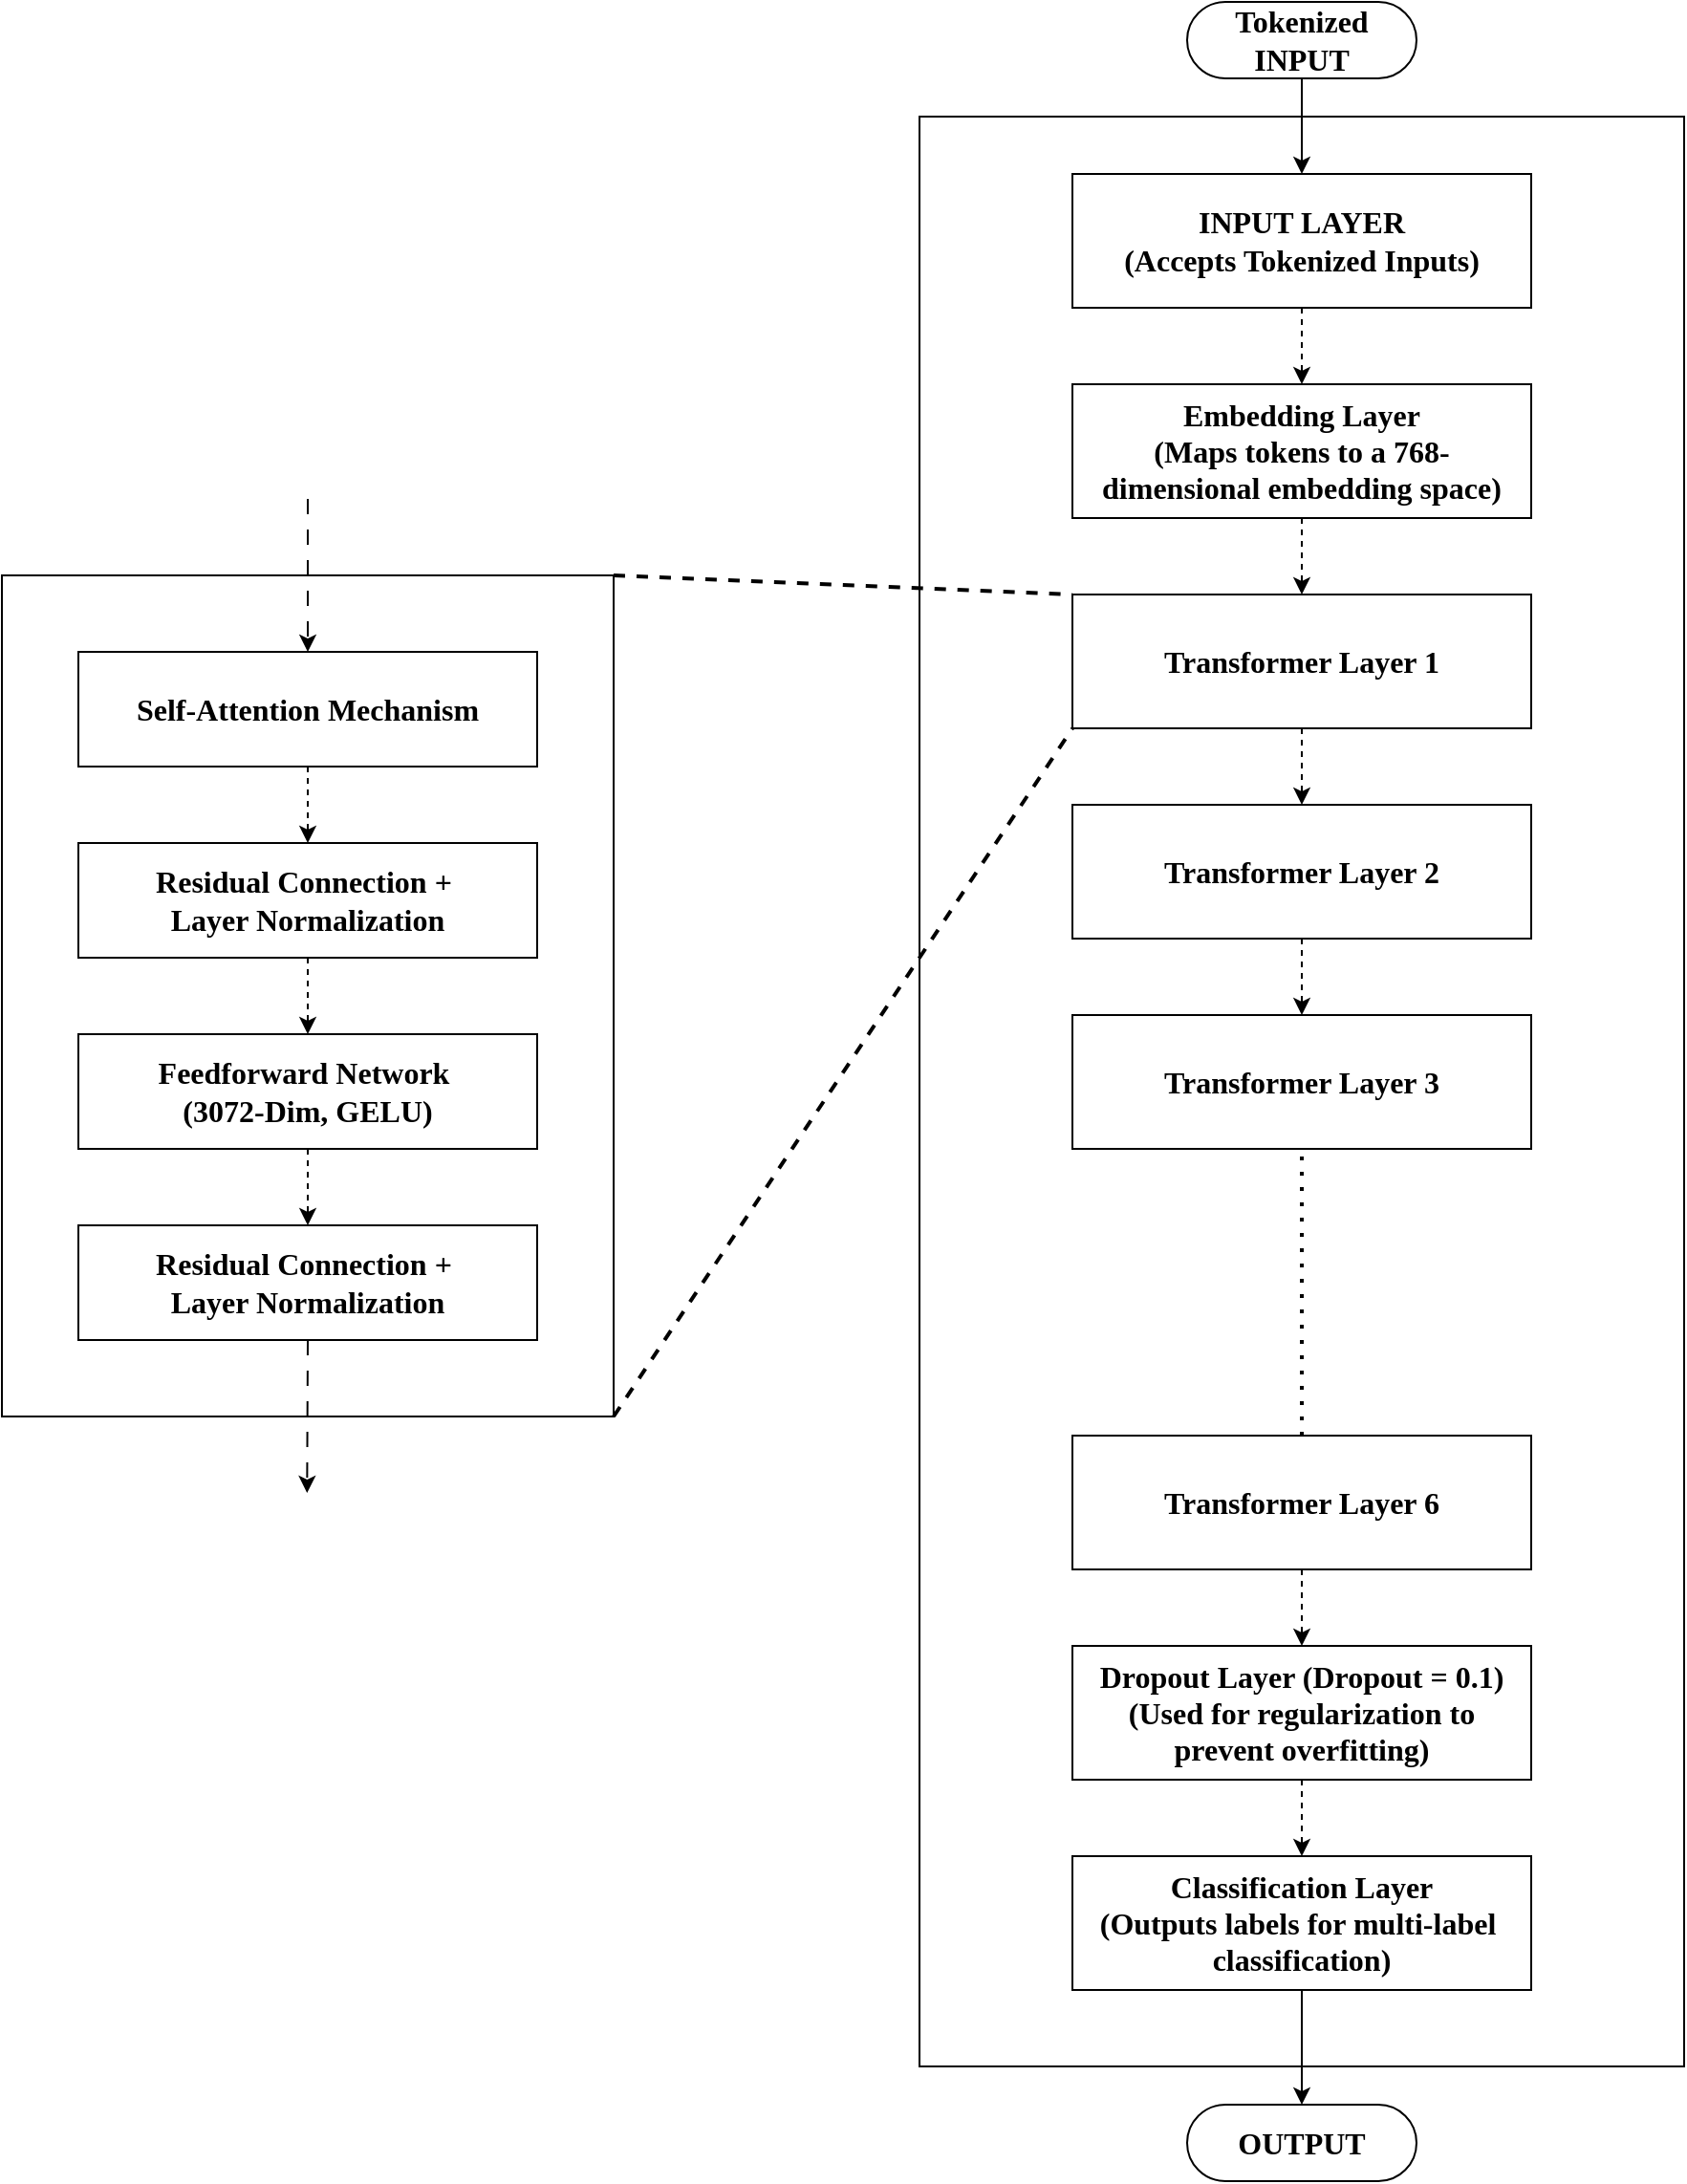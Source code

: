 <mxfile version="25.0.1">
  <diagram name="Page-1" id="2lpwRJjERxBRYrratHB7">
    <mxGraphModel dx="1987" dy="1726" grid="1" gridSize="10" guides="1" tooltips="1" connect="1" arrows="1" fold="1" page="1" pageScale="1" pageWidth="850" pageHeight="1100" math="0" shadow="0">
      <root>
        <mxCell id="0" />
        <mxCell id="1" parent="0" />
        <mxCell id="DJbvpwouwKzjOb6iYVIW-1" value="" style="rounded=0;fontFamily=Times New Roman;fontSize=16;fontStyle=1;spacing=12;whiteSpace=wrap;html=1;labelBackgroundColor=none;textShadow=0;horizontal=1;" parent="1" vertex="1">
          <mxGeometry x="240" y="40" width="400" height="1020" as="geometry" />
        </mxCell>
        <mxCell id="DJbvpwouwKzjOb6iYVIW-2" value="INPUT LAYER&lt;br&gt;(Accepts Tokenized Inputs)" style="rounded=0;fontFamily=Times New Roman;fontSize=16;fontStyle=1;spacing=12;whiteSpace=wrap;html=1;labelBackgroundColor=none;textShadow=0;horizontal=1;" parent="1" vertex="1">
          <mxGeometry x="320" y="70" width="240" height="70" as="geometry" />
        </mxCell>
        <mxCell id="DJbvpwouwKzjOb6iYVIW-3" value="Embedding Layer&lt;br&gt;(Maps tokens to a 768-dimensional embedding space)" style="rounded=0;fontFamily=Times New Roman;fontSize=16;fontStyle=1;spacing=12;whiteSpace=wrap;html=1;labelBackgroundColor=none;textShadow=0;horizontal=1;" parent="1" vertex="1">
          <mxGeometry x="320" y="180" width="240" height="70" as="geometry" />
        </mxCell>
        <mxCell id="DJbvpwouwKzjOb6iYVIW-4" value="Transformer Layer 1" style="rounded=0;fontFamily=Times New Roman;fontSize=16;fontStyle=1;spacing=12;whiteSpace=wrap;html=1;labelBackgroundColor=none;textShadow=0;horizontal=1;" parent="1" vertex="1">
          <mxGeometry x="320" y="290" width="240" height="70" as="geometry" />
        </mxCell>
        <mxCell id="DJbvpwouwKzjOb6iYVIW-5" value="Transformer Layer 2" style="rounded=0;fontFamily=Times New Roman;fontSize=16;fontStyle=1;spacing=12;whiteSpace=wrap;html=1;labelBackgroundColor=none;textShadow=0;horizontal=1;" parent="1" vertex="1">
          <mxGeometry x="320" y="400" width="240" height="70" as="geometry" />
        </mxCell>
        <mxCell id="DJbvpwouwKzjOb6iYVIW-6" value="Transformer Layer 3" style="rounded=0;fontFamily=Times New Roman;fontSize=16;fontStyle=1;spacing=12;whiteSpace=wrap;html=1;labelBackgroundColor=none;textShadow=0;horizontal=1;" parent="1" vertex="1">
          <mxGeometry x="320" y="510" width="240" height="70" as="geometry" />
        </mxCell>
        <mxCell id="DJbvpwouwKzjOb6iYVIW-8" value="Transformer Layer 6" style="rounded=0;fontFamily=Times New Roman;fontSize=16;fontStyle=1;spacing=12;whiteSpace=wrap;html=1;labelBackgroundColor=none;textShadow=0;horizontal=1;" parent="1" vertex="1">
          <mxGeometry x="320" y="730" width="240" height="70" as="geometry" />
        </mxCell>
        <mxCell id="DJbvpwouwKzjOb6iYVIW-10" value="Dropout Layer (Dropout = 0.1)&lt;br&gt;(Used for regularization to prevent overfitting)" style="rounded=0;fontFamily=Times New Roman;fontSize=16;fontStyle=1;spacing=12;whiteSpace=wrap;html=1;labelBackgroundColor=none;textShadow=0;horizontal=1;" parent="1" vertex="1">
          <mxGeometry x="320" y="840" width="240" height="70" as="geometry" />
        </mxCell>
        <mxCell id="DJbvpwouwKzjOb6iYVIW-11" value="Classification Layer&lt;br&gt;(Outputs labels for multi-label&amp;nbsp;&lt;br&gt;classification)" style="rounded=0;fontFamily=Times New Roman;fontSize=16;fontStyle=1;spacing=12;whiteSpace=wrap;html=1;labelBackgroundColor=none;textShadow=0;horizontal=1;" parent="1" vertex="1">
          <mxGeometry x="320" y="950" width="240" height="70" as="geometry" />
        </mxCell>
        <mxCell id="DJbvpwouwKzjOb6iYVIW-12" value="" style="edgeStyle=orthogonalEdgeStyle;rounded=0;orthogonalLoop=1;jettySize=auto;exitX=0.5;exitY=1;exitDx=0;exitDy=0;fontFamily=Times New Roman;fontSize=16;fontStyle=1;spacing=12;html=1;labelBackgroundColor=none;textShadow=0;horizontal=1;" parent="1" source="DJbvpwouwKzjOb6iYVIW-1" target="DJbvpwouwKzjOb6iYVIW-1" edge="1">
          <mxGeometry relative="1" as="geometry" />
        </mxCell>
        <mxCell id="DJbvpwouwKzjOb6iYVIW-13" value="" style="endArrow=classic;rounded=0;exitX=0.5;exitY=1;exitDx=0;exitDy=0;entryX=0.5;entryY=0;entryDx=0;entryDy=0;dashed=1;fontFamily=Times New Roman;fontSize=16;fontStyle=1;spacing=12;html=1;labelBackgroundColor=none;textShadow=0;horizontal=1;" parent="1" source="DJbvpwouwKzjOb6iYVIW-2" target="DJbvpwouwKzjOb6iYVIW-3" edge="1">
          <mxGeometry width="50" height="50" relative="1" as="geometry">
            <mxPoint x="380" y="390" as="sourcePoint" />
            <mxPoint x="430" y="340" as="targetPoint" />
          </mxGeometry>
        </mxCell>
        <mxCell id="DJbvpwouwKzjOb6iYVIW-14" value="" style="endArrow=classic;rounded=0;exitX=0.5;exitY=1;exitDx=0;exitDy=0;entryX=0.5;entryY=0;entryDx=0;entryDy=0;dashed=1;fontFamily=Times New Roman;fontSize=16;fontStyle=1;spacing=12;html=1;labelBackgroundColor=none;textShadow=0;horizontal=1;" parent="1" source="DJbvpwouwKzjOb6iYVIW-3" target="DJbvpwouwKzjOb6iYVIW-4" edge="1">
          <mxGeometry width="50" height="50" relative="1" as="geometry">
            <mxPoint x="450" y="150" as="sourcePoint" />
            <mxPoint x="450" y="190" as="targetPoint" />
          </mxGeometry>
        </mxCell>
        <mxCell id="DJbvpwouwKzjOb6iYVIW-15" value="" style="endArrow=classic;rounded=0;exitX=0.5;exitY=1;exitDx=0;exitDy=0;entryX=0.5;entryY=0;entryDx=0;entryDy=0;dashed=1;fontFamily=Times New Roman;fontSize=16;fontStyle=1;spacing=12;html=1;labelBackgroundColor=none;textShadow=0;horizontal=1;" parent="1" source="DJbvpwouwKzjOb6iYVIW-4" target="DJbvpwouwKzjOb6iYVIW-5" edge="1">
          <mxGeometry width="50" height="50" relative="1" as="geometry">
            <mxPoint x="450" y="260" as="sourcePoint" />
            <mxPoint x="450" y="300" as="targetPoint" />
          </mxGeometry>
        </mxCell>
        <mxCell id="DJbvpwouwKzjOb6iYVIW-16" value="" style="endArrow=classic;rounded=0;exitX=0.5;exitY=1;exitDx=0;exitDy=0;entryX=0.5;entryY=0;entryDx=0;entryDy=0;dashed=1;fontFamily=Times New Roman;fontSize=16;fontStyle=1;spacing=12;html=1;labelBackgroundColor=none;textShadow=0;horizontal=1;" parent="1" source="DJbvpwouwKzjOb6iYVIW-5" target="DJbvpwouwKzjOb6iYVIW-6" edge="1">
          <mxGeometry width="50" height="50" relative="1" as="geometry">
            <mxPoint x="450" y="370" as="sourcePoint" />
            <mxPoint x="450" y="410" as="targetPoint" />
          </mxGeometry>
        </mxCell>
        <mxCell id="DJbvpwouwKzjOb6iYVIW-18" value="" style="endArrow=none;dashed=1;dashPattern=1 3;strokeWidth=2;rounded=0;exitX=0.5;exitY=0;exitDx=0;exitDy=0;entryX=0.5;entryY=1;entryDx=0;entryDy=0;fontFamily=Times New Roman;fontSize=16;fontStyle=1;spacing=12;html=1;labelBackgroundColor=none;textShadow=0;horizontal=1;" parent="1" source="DJbvpwouwKzjOb6iYVIW-8" target="DJbvpwouwKzjOb6iYVIW-6" edge="1">
          <mxGeometry width="50" height="50" relative="1" as="geometry">
            <mxPoint x="410" y="800" as="sourcePoint" />
            <mxPoint x="460" y="750" as="targetPoint" />
          </mxGeometry>
        </mxCell>
        <mxCell id="DJbvpwouwKzjOb6iYVIW-19" value="" style="endArrow=classic;rounded=0;exitX=0.5;exitY=1;exitDx=0;exitDy=0;dashed=1;fontFamily=Times New Roman;fontSize=16;fontStyle=1;spacing=12;html=1;labelBackgroundColor=none;textShadow=0;horizontal=1;" parent="1" source="DJbvpwouwKzjOb6iYVIW-8" target="DJbvpwouwKzjOb6iYVIW-10" edge="1">
          <mxGeometry width="50" height="50" relative="1" as="geometry">
            <mxPoint x="450" y="480" as="sourcePoint" />
            <mxPoint x="450" y="520" as="targetPoint" />
          </mxGeometry>
        </mxCell>
        <mxCell id="DJbvpwouwKzjOb6iYVIW-20" value="" style="endArrow=classic;rounded=0;exitX=0.5;exitY=1;exitDx=0;exitDy=0;dashed=1;entryX=0.5;entryY=0;entryDx=0;entryDy=0;fontFamily=Times New Roman;fontSize=16;fontStyle=1;spacing=12;html=1;labelBackgroundColor=none;textShadow=0;horizontal=1;" parent="1" source="DJbvpwouwKzjOb6iYVIW-10" target="DJbvpwouwKzjOb6iYVIW-11" edge="1">
          <mxGeometry width="50" height="50" relative="1" as="geometry">
            <mxPoint x="450" y="810" as="sourcePoint" />
            <mxPoint x="450" y="850" as="targetPoint" />
          </mxGeometry>
        </mxCell>
        <mxCell id="DJbvpwouwKzjOb6iYVIW-21" value="Tokenized INPUT" style="rounded=1;arcSize=50;fontFamily=Times New Roman;fontSize=16;fontStyle=1;spacing=12;whiteSpace=wrap;html=1;labelBackgroundColor=none;textShadow=0;horizontal=1;" parent="1" vertex="1">
          <mxGeometry x="380" y="-20" width="120" height="40" as="geometry" />
        </mxCell>
        <mxCell id="DJbvpwouwKzjOb6iYVIW-22" value="OUTPUT" style="rounded=1;arcSize=50;fontFamily=Times New Roman;fontSize=16;fontStyle=1;spacing=12;whiteSpace=wrap;html=1;labelBackgroundColor=none;textShadow=0;horizontal=1;" parent="1" vertex="1">
          <mxGeometry x="380" y="1080" width="120" height="40" as="geometry" />
        </mxCell>
        <mxCell id="DJbvpwouwKzjOb6iYVIW-23" value="" style="endArrow=classic;rounded=0;entryX=0.5;entryY=0;entryDx=0;entryDy=0;exitX=0.5;exitY=1;exitDx=0;exitDy=0;fontFamily=Times New Roman;fontSize=16;fontStyle=1;spacing=12;html=1;labelBackgroundColor=none;textShadow=0;horizontal=1;" parent="1" source="DJbvpwouwKzjOb6iYVIW-21" target="DJbvpwouwKzjOb6iYVIW-2" edge="1">
          <mxGeometry width="50" height="50" relative="1" as="geometry">
            <mxPoint x="410" y="90" as="sourcePoint" />
            <mxPoint x="460" y="40" as="targetPoint" />
          </mxGeometry>
        </mxCell>
        <mxCell id="DJbvpwouwKzjOb6iYVIW-24" value="" style="endArrow=classic;rounded=0;entryX=0.5;entryY=0;entryDx=0;entryDy=0;exitX=0.5;exitY=1;exitDx=0;exitDy=0;fontFamily=Times New Roman;fontSize=16;fontStyle=1;spacing=12;html=1;labelBackgroundColor=none;textShadow=0;horizontal=1;" parent="1" source="DJbvpwouwKzjOb6iYVIW-11" target="DJbvpwouwKzjOb6iYVIW-22" edge="1">
          <mxGeometry width="50" height="50" relative="1" as="geometry">
            <mxPoint x="410" y="1060" as="sourcePoint" />
            <mxPoint x="460" y="1010" as="targetPoint" />
          </mxGeometry>
        </mxCell>
        <mxCell id="DJbvpwouwKzjOb6iYVIW-25" value="" style="rounded=0;fontFamily=Times New Roman;fontSize=16;fontStyle=1;spacing=12;whiteSpace=wrap;html=1;labelBackgroundColor=none;textShadow=0;horizontal=1;" parent="1" vertex="1">
          <mxGeometry x="-240" y="280" width="320" height="440" as="geometry" />
        </mxCell>
        <mxCell id="DJbvpwouwKzjOb6iYVIW-26" value="" style="endArrow=none;dashed=1;rounded=0;entryX=0;entryY=0;entryDx=0;entryDy=0;exitX=1;exitY=0;exitDx=0;exitDy=0;jumpSize=6;strokeWidth=2;fontFamily=Times New Roman;fontSize=16;fontStyle=1;spacing=12;html=1;labelBackgroundColor=none;textShadow=0;horizontal=1;" parent="1" source="DJbvpwouwKzjOb6iYVIW-25" target="DJbvpwouwKzjOb6iYVIW-4" edge="1">
          <mxGeometry width="50" height="50" relative="1" as="geometry">
            <mxPoint x="270" y="490" as="sourcePoint" />
            <mxPoint x="320" y="440" as="targetPoint" />
          </mxGeometry>
        </mxCell>
        <mxCell id="DJbvpwouwKzjOb6iYVIW-27" value="" style="endArrow=none;dashed=1;rounded=0;entryX=0;entryY=1;entryDx=0;entryDy=0;exitX=1;exitY=1;exitDx=0;exitDy=0;strokeWidth=2;fontFamily=Times New Roman;fontSize=16;fontStyle=1;spacing=12;html=1;labelBackgroundColor=none;textShadow=0;horizontal=1;" parent="1" source="DJbvpwouwKzjOb6iYVIW-25" target="DJbvpwouwKzjOb6iYVIW-4" edge="1">
          <mxGeometry width="50" height="50" relative="1" as="geometry">
            <mxPoint x="270" y="490" as="sourcePoint" />
            <mxPoint x="320" y="440" as="targetPoint" />
          </mxGeometry>
        </mxCell>
        <mxCell id="DJbvpwouwKzjOb6iYVIW-28" value="" style="endArrow=classic;rounded=0;entryX=0.5;entryY=0;entryDx=0;entryDy=0;dashed=1;dashPattern=8 8;fontFamily=Times New Roman;fontSize=16;fontStyle=1;spacing=12;html=1;labelBackgroundColor=none;textShadow=0;horizontal=1;" parent="1" target="DJbvpwouwKzjOb6iYVIW-29" edge="1">
          <mxGeometry width="50" height="50" relative="1" as="geometry">
            <mxPoint x="-80" y="240" as="sourcePoint" />
            <mxPoint x="220" y="550" as="targetPoint" />
          </mxGeometry>
        </mxCell>
        <mxCell id="DJbvpwouwKzjOb6iYVIW-29" value="Self-Attention Mechanism" style="rounded=0;fontFamily=Times New Roman;fontSize=16;fontStyle=1;spacing=12;whiteSpace=wrap;html=1;labelBackgroundColor=none;textShadow=0;horizontal=1;" parent="1" vertex="1">
          <mxGeometry x="-200" y="320" width="240" height="60" as="geometry" />
        </mxCell>
        <mxCell id="DJbvpwouwKzjOb6iYVIW-30" value="Residual Connection +&amp;nbsp;&lt;br&gt;Layer Normalization" style="rounded=0;fontFamily=Times New Roman;fontSize=16;fontStyle=1;spacing=12;whiteSpace=wrap;html=1;labelBackgroundColor=none;textShadow=0;horizontal=1;" parent="1" vertex="1">
          <mxGeometry x="-200" y="420" width="240" height="60" as="geometry" />
        </mxCell>
        <mxCell id="DJbvpwouwKzjOb6iYVIW-31" value="Feedforward Network&amp;nbsp;&lt;br&gt;(3072-Dim, GELU)" style="rounded=0;fontFamily=Times New Roman;fontSize=16;fontStyle=1;spacing=12;whiteSpace=wrap;html=1;labelBackgroundColor=none;textShadow=0;horizontal=1;" parent="1" vertex="1">
          <mxGeometry x="-200" y="520" width="240" height="60" as="geometry" />
        </mxCell>
        <mxCell id="DJbvpwouwKzjOb6iYVIW-32" value="Residual Connection +&amp;nbsp;&lt;br&gt;Layer Normalization" style="rounded=0;fontFamily=Times New Roman;fontSize=16;fontStyle=1;spacing=12;whiteSpace=wrap;html=1;labelBackgroundColor=none;textShadow=0;horizontal=1;" parent="1" vertex="1">
          <mxGeometry x="-200" y="620" width="240" height="60" as="geometry" />
        </mxCell>
        <mxCell id="DJbvpwouwKzjOb6iYVIW-33" value="" style="endArrow=classic;rounded=0;entryX=0.5;entryY=0;entryDx=0;entryDy=0;dashed=1;dashPattern=8 8;exitX=0.5;exitY=1;exitDx=0;exitDy=0;fontFamily=Times New Roman;fontSize=16;fontStyle=1;spacing=12;html=1;labelBackgroundColor=none;textShadow=0;horizontal=1;" parent="1" source="DJbvpwouwKzjOb6iYVIW-32" edge="1">
          <mxGeometry width="50" height="50" relative="1" as="geometry">
            <mxPoint x="-80.36" y="680" as="sourcePoint" />
            <mxPoint x="-80.36" y="760" as="targetPoint" />
          </mxGeometry>
        </mxCell>
        <mxCell id="DJbvpwouwKzjOb6iYVIW-34" value="" style="endArrow=classic;rounded=0;exitX=0.5;exitY=1;exitDx=0;exitDy=0;entryX=0.5;entryY=0;entryDx=0;entryDy=0;dashed=1;fontFamily=Times New Roman;fontSize=16;fontStyle=1;spacing=12;html=1;labelBackgroundColor=none;textShadow=0;horizontal=1;" parent="1" source="DJbvpwouwKzjOb6iYVIW-29" target="DJbvpwouwKzjOb6iYVIW-30" edge="1">
          <mxGeometry width="50" height="50" relative="1" as="geometry">
            <mxPoint x="-80.36" y="380" as="sourcePoint" />
            <mxPoint x="-80.36" y="420" as="targetPoint" />
          </mxGeometry>
        </mxCell>
        <mxCell id="DJbvpwouwKzjOb6iYVIW-35" value="" style="endArrow=classic;rounded=0;exitX=0.5;exitY=1;exitDx=0;exitDy=0;entryX=0.5;entryY=0;entryDx=0;entryDy=0;dashed=1;fontFamily=Times New Roman;fontSize=16;fontStyle=1;spacing=12;html=1;labelBackgroundColor=none;textShadow=0;horizontal=1;" parent="1" source="DJbvpwouwKzjOb6iYVIW-30" target="DJbvpwouwKzjOb6iYVIW-31" edge="1">
          <mxGeometry width="50" height="50" relative="1" as="geometry">
            <mxPoint x="-70" y="390" as="sourcePoint" />
            <mxPoint x="-70" y="430" as="targetPoint" />
          </mxGeometry>
        </mxCell>
        <mxCell id="DJbvpwouwKzjOb6iYVIW-36" value="" style="endArrow=classic;rounded=0;exitX=0.5;exitY=1;exitDx=0;exitDy=0;entryX=0.5;entryY=0;entryDx=0;entryDy=0;dashed=1;fontFamily=Times New Roman;fontSize=16;fontStyle=1;spacing=12;html=1;labelBackgroundColor=none;textShadow=0;horizontal=1;" parent="1" source="DJbvpwouwKzjOb6iYVIW-31" target="DJbvpwouwKzjOb6iYVIW-32" edge="1">
          <mxGeometry width="50" height="50" relative="1" as="geometry">
            <mxPoint x="-60" y="400" as="sourcePoint" />
            <mxPoint x="-60" y="440" as="targetPoint" />
          </mxGeometry>
        </mxCell>
      </root>
    </mxGraphModel>
  </diagram>
</mxfile>
